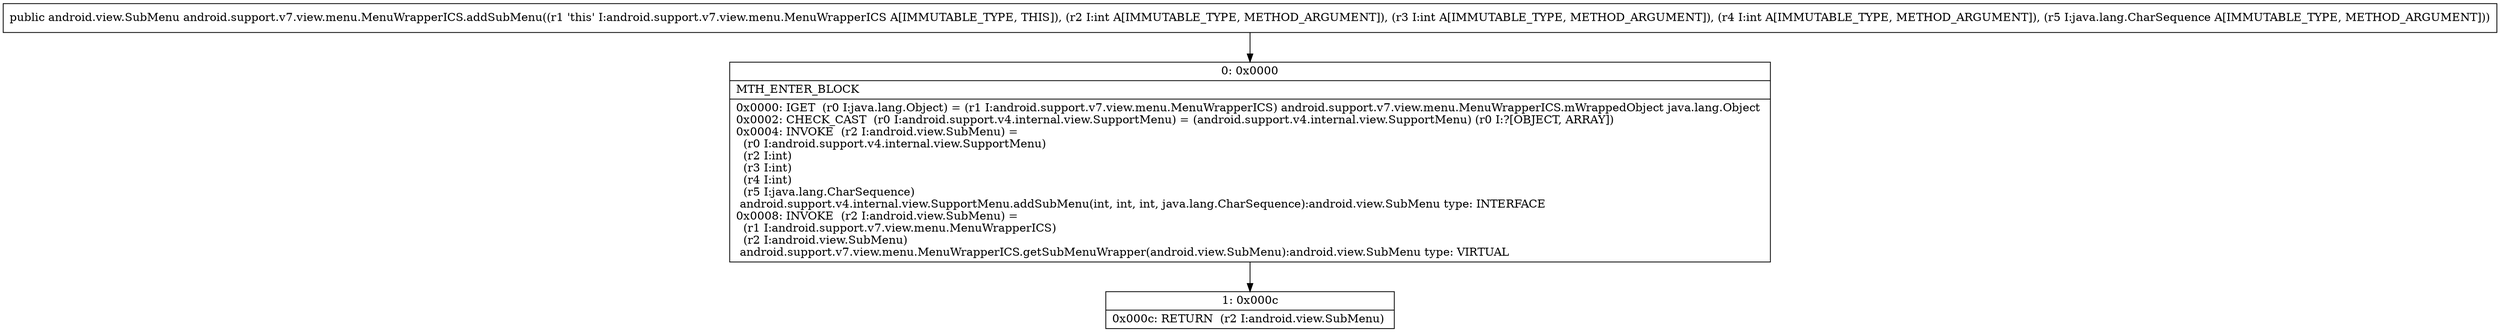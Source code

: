 digraph "CFG forandroid.support.v7.view.menu.MenuWrapperICS.addSubMenu(IIILjava\/lang\/CharSequence;)Landroid\/view\/SubMenu;" {
Node_0 [shape=record,label="{0\:\ 0x0000|MTH_ENTER_BLOCK\l|0x0000: IGET  (r0 I:java.lang.Object) = (r1 I:android.support.v7.view.menu.MenuWrapperICS) android.support.v7.view.menu.MenuWrapperICS.mWrappedObject java.lang.Object \l0x0002: CHECK_CAST  (r0 I:android.support.v4.internal.view.SupportMenu) = (android.support.v4.internal.view.SupportMenu) (r0 I:?[OBJECT, ARRAY]) \l0x0004: INVOKE  (r2 I:android.view.SubMenu) = \l  (r0 I:android.support.v4.internal.view.SupportMenu)\l  (r2 I:int)\l  (r3 I:int)\l  (r4 I:int)\l  (r5 I:java.lang.CharSequence)\l android.support.v4.internal.view.SupportMenu.addSubMenu(int, int, int, java.lang.CharSequence):android.view.SubMenu type: INTERFACE \l0x0008: INVOKE  (r2 I:android.view.SubMenu) = \l  (r1 I:android.support.v7.view.menu.MenuWrapperICS)\l  (r2 I:android.view.SubMenu)\l android.support.v7.view.menu.MenuWrapperICS.getSubMenuWrapper(android.view.SubMenu):android.view.SubMenu type: VIRTUAL \l}"];
Node_1 [shape=record,label="{1\:\ 0x000c|0x000c: RETURN  (r2 I:android.view.SubMenu) \l}"];
MethodNode[shape=record,label="{public android.view.SubMenu android.support.v7.view.menu.MenuWrapperICS.addSubMenu((r1 'this' I:android.support.v7.view.menu.MenuWrapperICS A[IMMUTABLE_TYPE, THIS]), (r2 I:int A[IMMUTABLE_TYPE, METHOD_ARGUMENT]), (r3 I:int A[IMMUTABLE_TYPE, METHOD_ARGUMENT]), (r4 I:int A[IMMUTABLE_TYPE, METHOD_ARGUMENT]), (r5 I:java.lang.CharSequence A[IMMUTABLE_TYPE, METHOD_ARGUMENT])) }"];
MethodNode -> Node_0;
Node_0 -> Node_1;
}

